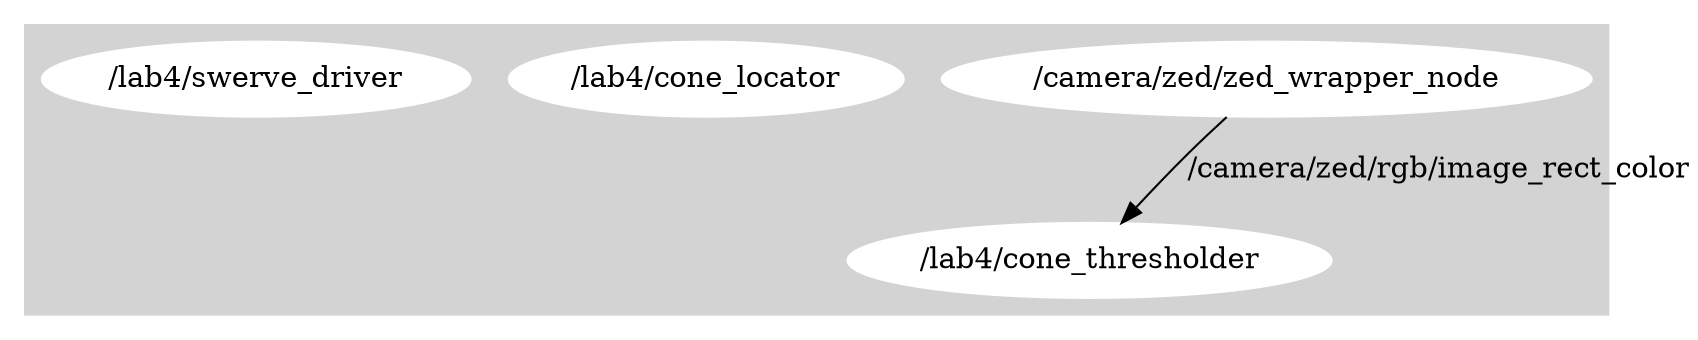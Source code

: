 # http:

digraph G {

	subgraph cluster_0 {
		style=filled;
		color=lightgrey;
		node [style=filled,color=white];
		zed              [label="/camera/zed/zed_wrapper_node"];
	    cone_thresholder [label="/lab4/cone_thresholder"];
	    cone_locator     [label="/lab4/cone_locator"];
	    swerve_driver    [label="/lab4/swerve_driver"];

	    zed -> cone_thresholder          [label="/camera/zed/rgb/image_rect_color"];
	}
	subgraph cluster_1 {
	}
}
